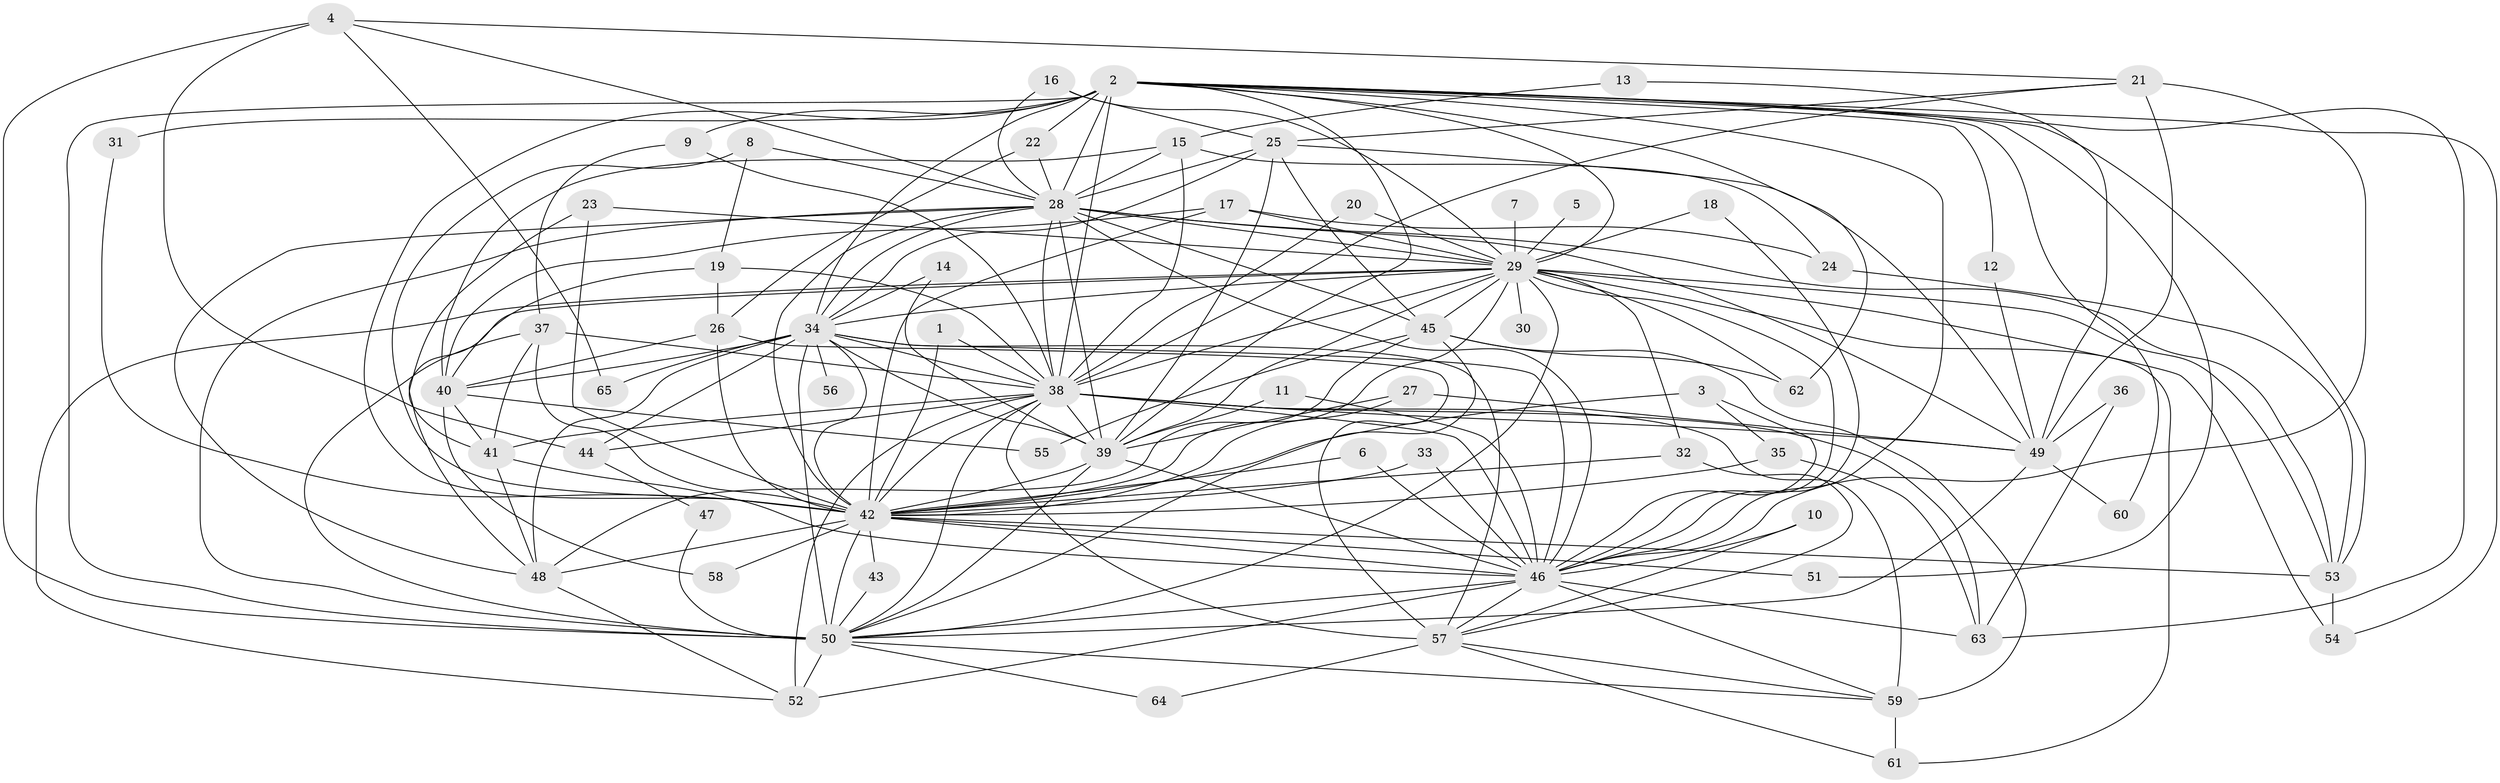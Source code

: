 // original degree distribution, {18: 0.007751937984496124, 14: 0.007751937984496124, 21: 0.023255813953488372, 26: 0.007751937984496124, 28: 0.007751937984496124, 13: 0.007751937984496124, 32: 0.007751937984496124, 25: 0.007751937984496124, 3: 0.13178294573643412, 2: 0.5503875968992248, 7: 0.031007751937984496, 4: 0.10077519379844961, 5: 0.07751937984496124, 6: 0.031007751937984496}
// Generated by graph-tools (version 1.1) at 2025/46/03/06/25 01:46:56]
// undirected, 65 vertices, 185 edges
graph export_dot {
graph [start="1"]
  node [color=gray90,style=filled];
  1;
  2;
  3;
  4;
  5;
  6;
  7;
  8;
  9;
  10;
  11;
  12;
  13;
  14;
  15;
  16;
  17;
  18;
  19;
  20;
  21;
  22;
  23;
  24;
  25;
  26;
  27;
  28;
  29;
  30;
  31;
  32;
  33;
  34;
  35;
  36;
  37;
  38;
  39;
  40;
  41;
  42;
  43;
  44;
  45;
  46;
  47;
  48;
  49;
  50;
  51;
  52;
  53;
  54;
  55;
  56;
  57;
  58;
  59;
  60;
  61;
  62;
  63;
  64;
  65;
  1 -- 38 [weight=1.0];
  1 -- 42 [weight=1.0];
  2 -- 9 [weight=2.0];
  2 -- 12 [weight=1.0];
  2 -- 22 [weight=1.0];
  2 -- 28 [weight=2.0];
  2 -- 29 [weight=2.0];
  2 -- 31 [weight=1.0];
  2 -- 34 [weight=2.0];
  2 -- 38 [weight=2.0];
  2 -- 39 [weight=2.0];
  2 -- 42 [weight=2.0];
  2 -- 46 [weight=3.0];
  2 -- 50 [weight=4.0];
  2 -- 51 [weight=1.0];
  2 -- 53 [weight=1.0];
  2 -- 54 [weight=1.0];
  2 -- 60 [weight=1.0];
  2 -- 62 [weight=1.0];
  2 -- 63 [weight=1.0];
  3 -- 35 [weight=1.0];
  3 -- 42 [weight=1.0];
  3 -- 46 [weight=1.0];
  4 -- 21 [weight=1.0];
  4 -- 28 [weight=1.0];
  4 -- 44 [weight=1.0];
  4 -- 50 [weight=1.0];
  4 -- 65 [weight=1.0];
  5 -- 29 [weight=1.0];
  6 -- 42 [weight=1.0];
  6 -- 46 [weight=1.0];
  7 -- 29 [weight=1.0];
  8 -- 19 [weight=1.0];
  8 -- 28 [weight=1.0];
  8 -- 42 [weight=1.0];
  9 -- 37 [weight=1.0];
  9 -- 38 [weight=1.0];
  10 -- 46 [weight=1.0];
  10 -- 57 [weight=1.0];
  11 -- 39 [weight=1.0];
  11 -- 46 [weight=1.0];
  12 -- 49 [weight=1.0];
  13 -- 15 [weight=1.0];
  13 -- 49 [weight=1.0];
  14 -- 34 [weight=1.0];
  14 -- 39 [weight=1.0];
  15 -- 24 [weight=1.0];
  15 -- 28 [weight=1.0];
  15 -- 38 [weight=1.0];
  15 -- 40 [weight=1.0];
  16 -- 25 [weight=1.0];
  16 -- 28 [weight=1.0];
  16 -- 29 [weight=1.0];
  17 -- 24 [weight=2.0];
  17 -- 29 [weight=1.0];
  17 -- 40 [weight=1.0];
  17 -- 42 [weight=1.0];
  18 -- 29 [weight=1.0];
  18 -- 46 [weight=1.0];
  19 -- 26 [weight=1.0];
  19 -- 38 [weight=1.0];
  19 -- 40 [weight=1.0];
  20 -- 29 [weight=1.0];
  20 -- 38 [weight=1.0];
  21 -- 25 [weight=1.0];
  21 -- 38 [weight=2.0];
  21 -- 46 [weight=1.0];
  21 -- 49 [weight=1.0];
  22 -- 26 [weight=1.0];
  22 -- 28 [weight=1.0];
  23 -- 29 [weight=1.0];
  23 -- 41 [weight=1.0];
  23 -- 42 [weight=1.0];
  24 -- 53 [weight=1.0];
  25 -- 28 [weight=1.0];
  25 -- 34 [weight=1.0];
  25 -- 39 [weight=1.0];
  25 -- 45 [weight=1.0];
  25 -- 49 [weight=1.0];
  26 -- 40 [weight=1.0];
  26 -- 42 [weight=1.0];
  26 -- 57 [weight=1.0];
  27 -- 39 [weight=1.0];
  27 -- 42 [weight=1.0];
  27 -- 49 [weight=1.0];
  28 -- 29 [weight=1.0];
  28 -- 34 [weight=1.0];
  28 -- 38 [weight=2.0];
  28 -- 39 [weight=2.0];
  28 -- 42 [weight=1.0];
  28 -- 45 [weight=1.0];
  28 -- 46 [weight=1.0];
  28 -- 48 [weight=1.0];
  28 -- 49 [weight=1.0];
  28 -- 50 [weight=1.0];
  28 -- 53 [weight=1.0];
  29 -- 30 [weight=1.0];
  29 -- 32 [weight=1.0];
  29 -- 34 [weight=1.0];
  29 -- 38 [weight=1.0];
  29 -- 39 [weight=1.0];
  29 -- 42 [weight=1.0];
  29 -- 45 [weight=1.0];
  29 -- 46 [weight=1.0];
  29 -- 48 [weight=1.0];
  29 -- 50 [weight=1.0];
  29 -- 52 [weight=1.0];
  29 -- 53 [weight=1.0];
  29 -- 54 [weight=1.0];
  29 -- 61 [weight=1.0];
  29 -- 62 [weight=1.0];
  31 -- 42 [weight=1.0];
  32 -- 42 [weight=1.0];
  32 -- 57 [weight=1.0];
  33 -- 42 [weight=1.0];
  33 -- 46 [weight=1.0];
  34 -- 38 [weight=2.0];
  34 -- 39 [weight=2.0];
  34 -- 40 [weight=1.0];
  34 -- 42 [weight=2.0];
  34 -- 44 [weight=1.0];
  34 -- 46 [weight=1.0];
  34 -- 48 [weight=1.0];
  34 -- 50 [weight=1.0];
  34 -- 56 [weight=1.0];
  34 -- 57 [weight=1.0];
  34 -- 65 [weight=1.0];
  35 -- 42 [weight=2.0];
  35 -- 63 [weight=1.0];
  36 -- 49 [weight=1.0];
  36 -- 63 [weight=1.0];
  37 -- 38 [weight=1.0];
  37 -- 41 [weight=1.0];
  37 -- 42 [weight=1.0];
  37 -- 50 [weight=1.0];
  38 -- 39 [weight=1.0];
  38 -- 41 [weight=1.0];
  38 -- 42 [weight=1.0];
  38 -- 44 [weight=2.0];
  38 -- 46 [weight=1.0];
  38 -- 49 [weight=1.0];
  38 -- 50 [weight=1.0];
  38 -- 52 [weight=1.0];
  38 -- 57 [weight=3.0];
  38 -- 59 [weight=3.0];
  38 -- 63 [weight=1.0];
  39 -- 42 [weight=1.0];
  39 -- 46 [weight=1.0];
  39 -- 50 [weight=1.0];
  40 -- 41 [weight=1.0];
  40 -- 55 [weight=1.0];
  40 -- 58 [weight=1.0];
  41 -- 46 [weight=2.0];
  41 -- 48 [weight=1.0];
  42 -- 43 [weight=1.0];
  42 -- 46 [weight=2.0];
  42 -- 48 [weight=1.0];
  42 -- 50 [weight=2.0];
  42 -- 51 [weight=1.0];
  42 -- 53 [weight=1.0];
  42 -- 58 [weight=1.0];
  43 -- 50 [weight=1.0];
  44 -- 47 [weight=1.0];
  45 -- 48 [weight=1.0];
  45 -- 50 [weight=1.0];
  45 -- 55 [weight=1.0];
  45 -- 59 [weight=1.0];
  45 -- 62 [weight=1.0];
  46 -- 50 [weight=1.0];
  46 -- 52 [weight=2.0];
  46 -- 57 [weight=1.0];
  46 -- 59 [weight=1.0];
  46 -- 63 [weight=1.0];
  47 -- 50 [weight=1.0];
  48 -- 52 [weight=1.0];
  49 -- 50 [weight=1.0];
  49 -- 60 [weight=1.0];
  50 -- 52 [weight=1.0];
  50 -- 59 [weight=1.0];
  50 -- 64 [weight=1.0];
  53 -- 54 [weight=1.0];
  57 -- 59 [weight=1.0];
  57 -- 61 [weight=1.0];
  57 -- 64 [weight=1.0];
  59 -- 61 [weight=1.0];
}
